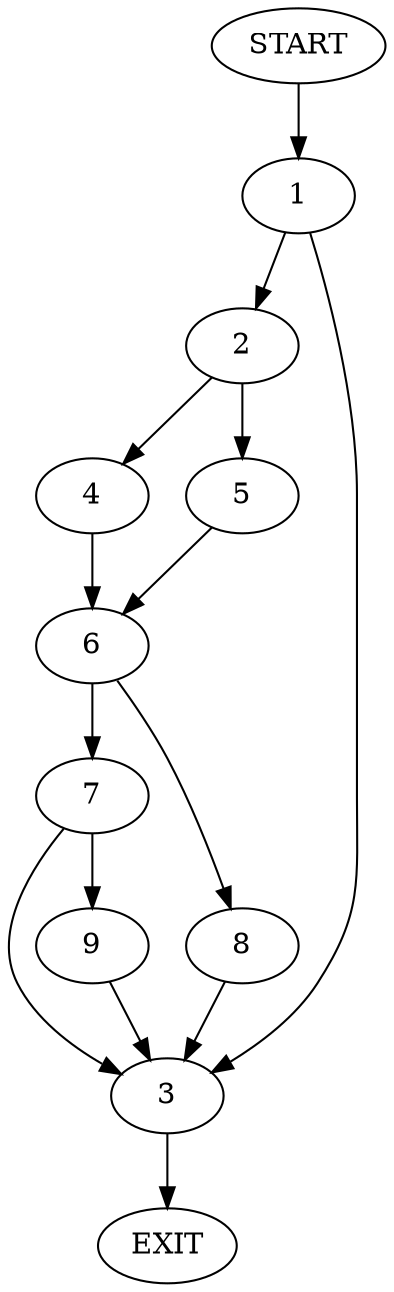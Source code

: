 digraph {
0 [label="START"];
1;
2;
3;
4;
5;
6;
7;
8;
9;
10 [label="EXIT"];
0 -> 1;
1 -> 2;
1 -> 3;
3 -> 10;
2 -> 4;
2 -> 5;
5 -> 6;
4 -> 6;
6 -> 7;
6 -> 8;
7 -> 3;
7 -> 9;
8 -> 3;
9 -> 3;
}